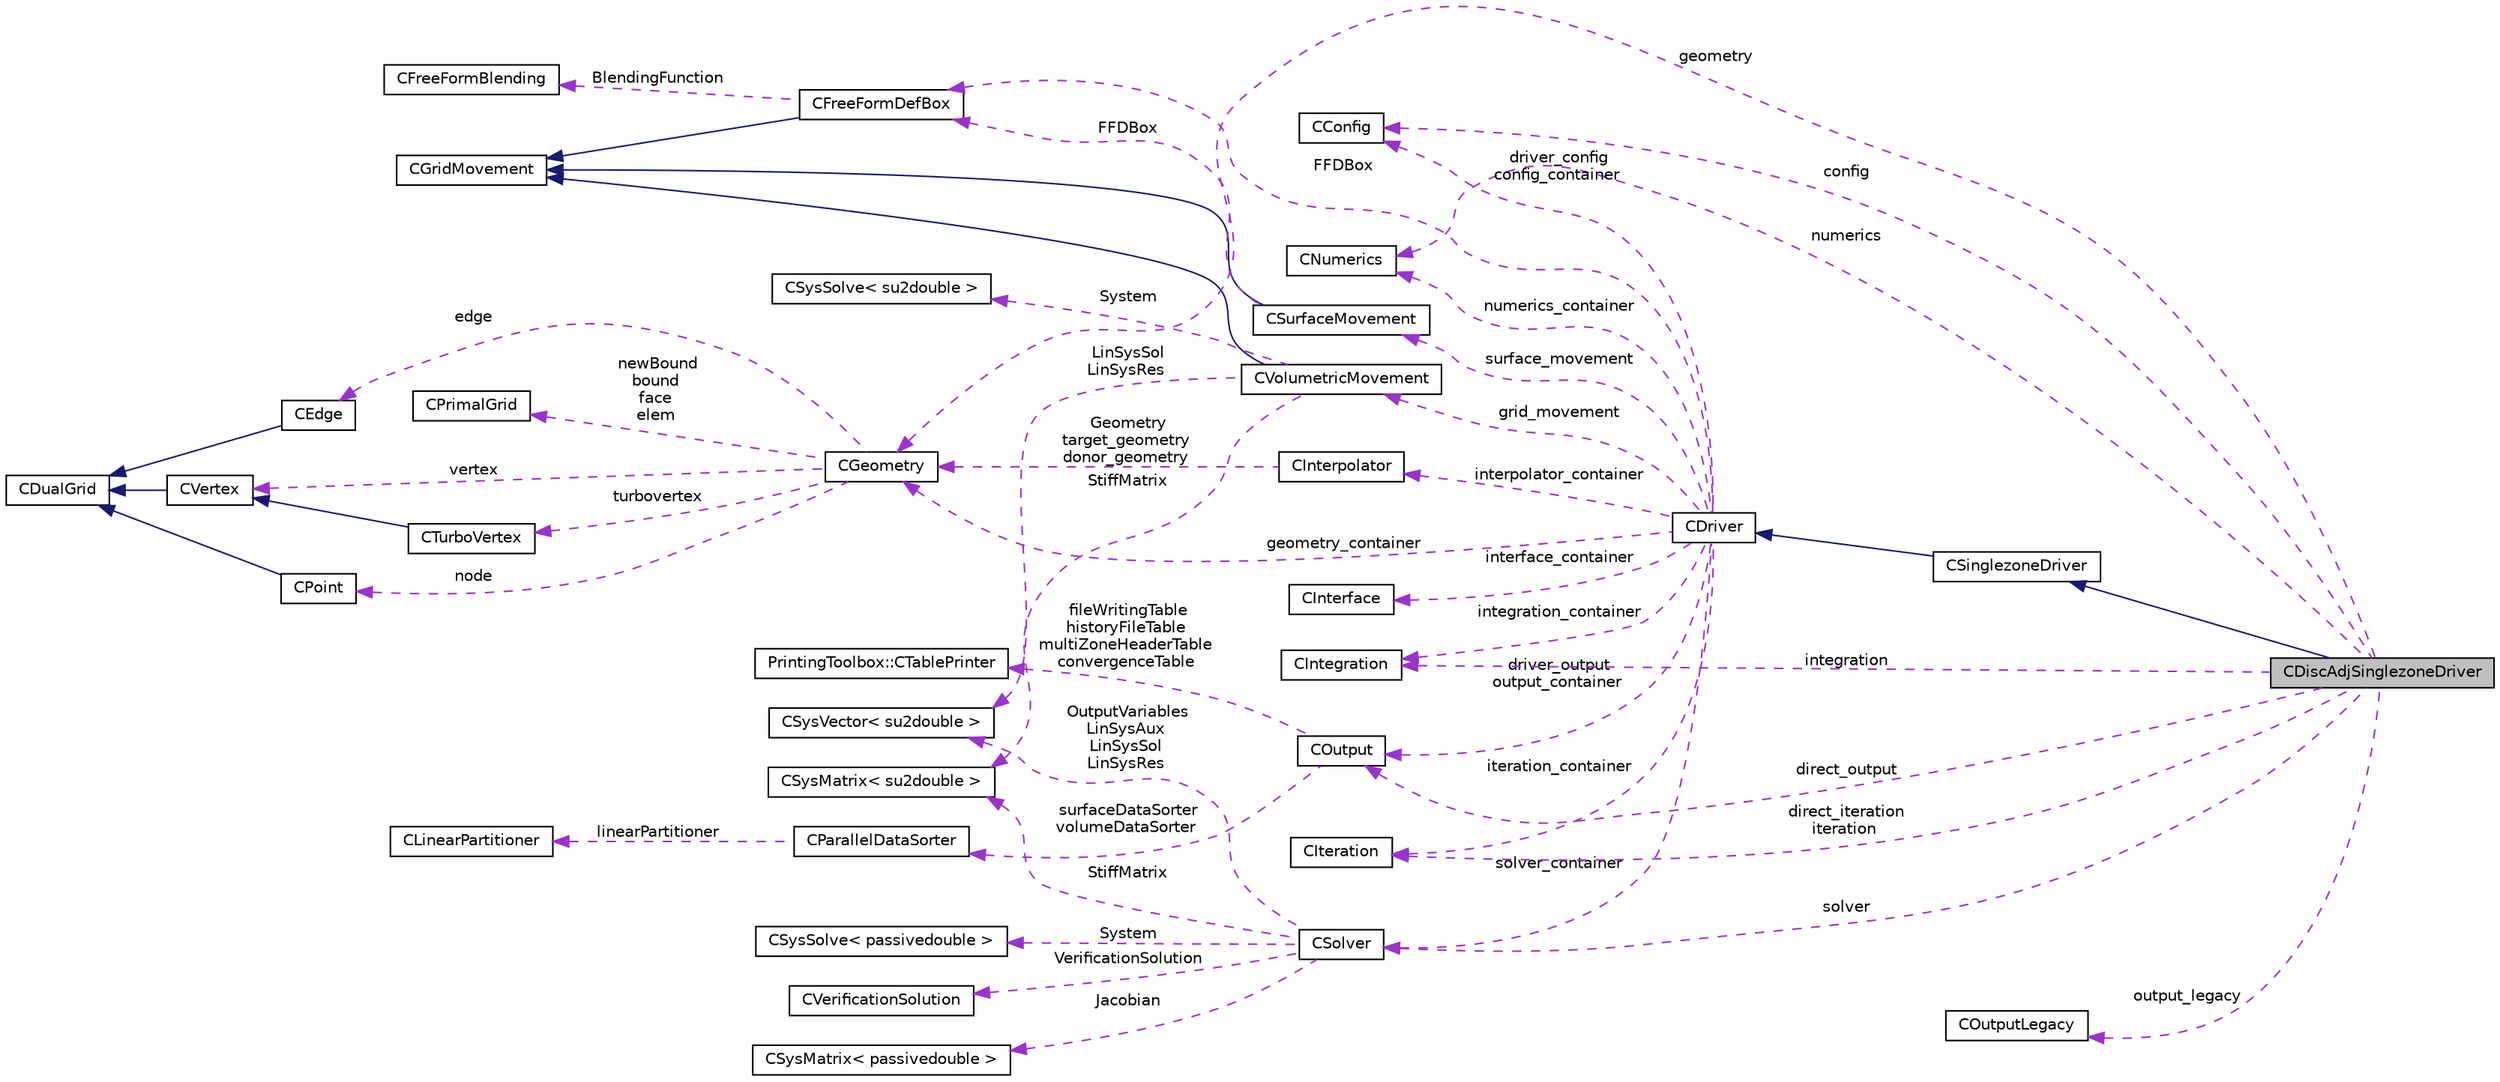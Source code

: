 digraph "CDiscAdjSinglezoneDriver"
{
  edge [fontname="Helvetica",fontsize="10",labelfontname="Helvetica",labelfontsize="10"];
  node [fontname="Helvetica",fontsize="10",shape=record];
  rankdir="LR";
  Node3 [label="CDiscAdjSinglezoneDriver",height=0.2,width=0.4,color="black", fillcolor="grey75", style="filled", fontcolor="black"];
  Node4 -> Node3 [dir="back",color="midnightblue",fontsize="10",style="solid",fontname="Helvetica"];
  Node4 [label="CSinglezoneDriver",height=0.2,width=0.4,color="black", fillcolor="white", style="filled",URL="$class_c_singlezone_driver.html",tooltip="Class for driving single-zone solvers. "];
  Node5 -> Node4 [dir="back",color="midnightblue",fontsize="10",style="solid",fontname="Helvetica"];
  Node5 [label="CDriver",height=0.2,width=0.4,color="black", fillcolor="white", style="filled",URL="$class_c_driver.html",tooltip="Parent class for driving an iteration of a single or multi-zone problem. "];
  Node6 -> Node5 [dir="back",color="darkorchid3",fontsize="10",style="dashed",label=" surface_movement" ,fontname="Helvetica"];
  Node6 [label="CSurfaceMovement",height=0.2,width=0.4,color="black", fillcolor="white", style="filled",URL="$class_c_surface_movement.html",tooltip="Class for moving the surface numerical grid. "];
  Node7 -> Node6 [dir="back",color="midnightblue",fontsize="10",style="solid",fontname="Helvetica"];
  Node7 [label="CGridMovement",height=0.2,width=0.4,color="black", fillcolor="white", style="filled",URL="$class_c_grid_movement.html",tooltip="Class for moving the surface and volumetric numerical grid (2D and 3D problems). "];
  Node8 -> Node6 [dir="back",color="darkorchid3",fontsize="10",style="dashed",label=" FFDBox" ,fontname="Helvetica"];
  Node8 [label="CFreeFormDefBox",height=0.2,width=0.4,color="black", fillcolor="white", style="filled",URL="$class_c_free_form_def_box.html",tooltip="Class for defining the free form FFDBox structure. "];
  Node7 -> Node8 [dir="back",color="midnightblue",fontsize="10",style="solid",fontname="Helvetica"];
  Node9 -> Node8 [dir="back",color="darkorchid3",fontsize="10",style="dashed",label=" BlendingFunction" ,fontname="Helvetica"];
  Node9 [label="CFreeFormBlending",height=0.2,width=0.4,color="black", fillcolor="white", style="filled",URL="$class_c_free_form_blending.html",tooltip="Class that defines the particular kind of blending function for the free form deformation. "];
  Node10 -> Node5 [dir="back",color="darkorchid3",fontsize="10",style="dashed",label=" geometry_container" ,fontname="Helvetica"];
  Node10 [label="CGeometry",height=0.2,width=0.4,color="black", fillcolor="white", style="filled",URL="$class_c_geometry.html",tooltip="Parent class for defining the geometry of the problem (complete geometry, multigrid agglomerated geom..."];
  Node11 -> Node10 [dir="back",color="darkorchid3",fontsize="10",style="dashed",label=" turbovertex" ,fontname="Helvetica"];
  Node11 [label="CTurboVertex",height=0.2,width=0.4,color="black", fillcolor="white", style="filled",URL="$class_c_turbo_vertex.html",tooltip="Class for vertex definition for turbomachinery (equivalent to edges, but for the boundaries). "];
  Node12 -> Node11 [dir="back",color="midnightblue",fontsize="10",style="solid",fontname="Helvetica"];
  Node12 [label="CVertex",height=0.2,width=0.4,color="black", fillcolor="white", style="filled",URL="$class_c_vertex.html",tooltip="Class for vertex definition (equivalent to edges, but for the boundaries). "];
  Node13 -> Node12 [dir="back",color="midnightblue",fontsize="10",style="solid",fontname="Helvetica"];
  Node13 [label="CDualGrid",height=0.2,width=0.4,color="black", fillcolor="white", style="filled",URL="$class_c_dual_grid.html",tooltip="Class for controlling the dual volume definition. The dual volume is compose by three main elements: ..."];
  Node14 -> Node10 [dir="back",color="darkorchid3",fontsize="10",style="dashed",label=" newBound\nbound\nface\nelem" ,fontname="Helvetica"];
  Node14 [label="CPrimalGrid",height=0.2,width=0.4,color="black", fillcolor="white", style="filled",URL="$class_c_primal_grid.html",tooltip="Class to define the numerical primal grid. "];
  Node12 -> Node10 [dir="back",color="darkorchid3",fontsize="10",style="dashed",label=" vertex" ,fontname="Helvetica"];
  Node15 -> Node10 [dir="back",color="darkorchid3",fontsize="10",style="dashed",label=" edge" ,fontname="Helvetica"];
  Node15 [label="CEdge",height=0.2,width=0.4,color="black", fillcolor="white", style="filled",URL="$class_c_edge.html",tooltip="Class for defining an edge. "];
  Node13 -> Node15 [dir="back",color="midnightblue",fontsize="10",style="solid",fontname="Helvetica"];
  Node16 -> Node10 [dir="back",color="darkorchid3",fontsize="10",style="dashed",label=" node" ,fontname="Helvetica"];
  Node16 [label="CPoint",height=0.2,width=0.4,color="black", fillcolor="white", style="filled",URL="$class_c_point.html",tooltip="Class for point definition (including control volume definition). "];
  Node13 -> Node16 [dir="back",color="midnightblue",fontsize="10",style="solid",fontname="Helvetica"];
  Node17 -> Node5 [dir="back",color="darkorchid3",fontsize="10",style="dashed",label=" numerics_container" ,fontname="Helvetica"];
  Node17 [label="CNumerics",height=0.2,width=0.4,color="black", fillcolor="white", style="filled",URL="$class_c_numerics.html",tooltip="Class for defining the numerical methods. "];
  Node18 -> Node5 [dir="back",color="darkorchid3",fontsize="10",style="dashed",label=" interface_container" ,fontname="Helvetica"];
  Node18 [label="CInterface",height=0.2,width=0.4,color="black", fillcolor="white", style="filled",URL="$class_c_interface.html",tooltip="Main class for defining the physical transfer of information. "];
  Node19 -> Node5 [dir="back",color="darkorchid3",fontsize="10",style="dashed",label=" driver_output\noutput_container" ,fontname="Helvetica"];
  Node19 [label="COutput",height=0.2,width=0.4,color="black", fillcolor="white", style="filled",URL="$class_c_output.html",tooltip="Class for writing the convergence history and to write solution data to file. "];
  Node20 -> Node19 [dir="back",color="darkorchid3",fontsize="10",style="dashed",label=" surfaceDataSorter\nvolumeDataSorter" ,fontname="Helvetica"];
  Node20 [label="CParallelDataSorter",height=0.2,width=0.4,color="black", fillcolor="white", style="filled",URL="$class_c_parallel_data_sorter.html"];
  Node21 -> Node20 [dir="back",color="darkorchid3",fontsize="10",style="dashed",label=" linearPartitioner" ,fontname="Helvetica"];
  Node21 [label="CLinearPartitioner",height=0.2,width=0.4,color="black", fillcolor="white", style="filled",URL="$class_c_linear_partitioner.html",tooltip="Helper class that provides the counts for each rank in a linear partitioning given the global count a..."];
  Node22 -> Node19 [dir="back",color="darkorchid3",fontsize="10",style="dashed",label=" fileWritingTable\nhistoryFileTable\nmultiZoneHeaderTable\nconvergenceTable" ,fontname="Helvetica"];
  Node22 [label="PrintingToolbox::CTablePrinter",height=0.2,width=0.4,color="black", fillcolor="white", style="filled",URL="$class_printing_toolbox_1_1_c_table_printer.html",tooltip="Class for writing output in a table. "];
  Node23 -> Node5 [dir="back",color="darkorchid3",fontsize="10",style="dashed",label=" driver_config\nconfig_container" ,fontname="Helvetica"];
  Node23 [label="CConfig",height=0.2,width=0.4,color="black", fillcolor="white", style="filled",URL="$class_c_config.html",tooltip="Main class for defining the problem; basically this class reads the configuration file..."];
  Node24 -> Node5 [dir="back",color="darkorchid3",fontsize="10",style="dashed",label=" solver_container" ,fontname="Helvetica"];
  Node24 [label="CSolver",height=0.2,width=0.4,color="black", fillcolor="white", style="filled",URL="$class_c_solver.html",tooltip="Main class for defining the PDE solution, it requires a child class for each particular solver (Euler..."];
  Node25 -> Node24 [dir="back",color="darkorchid3",fontsize="10",style="dashed",label=" StiffMatrix" ,fontname="Helvetica"];
  Node25 [label="CSysMatrix\< su2double \>",height=0.2,width=0.4,color="black", fillcolor="white", style="filled",URL="$class_c_sys_matrix.html"];
  Node26 -> Node24 [dir="back",color="darkorchid3",fontsize="10",style="dashed",label=" OutputVariables\nLinSysAux\nLinSysSol\nLinSysRes" ,fontname="Helvetica"];
  Node26 [label="CSysVector\< su2double \>",height=0.2,width=0.4,color="black", fillcolor="white", style="filled",URL="$class_c_sys_vector.html"];
  Node27 -> Node24 [dir="back",color="darkorchid3",fontsize="10",style="dashed",label=" System" ,fontname="Helvetica"];
  Node27 [label="CSysSolve\< passivedouble \>",height=0.2,width=0.4,color="black", fillcolor="white", style="filled",URL="$class_c_sys_solve.html"];
  Node28 -> Node24 [dir="back",color="darkorchid3",fontsize="10",style="dashed",label=" VerificationSolution" ,fontname="Helvetica"];
  Node28 [label="CVerificationSolution",height=0.2,width=0.4,color="black", fillcolor="white", style="filled",URL="$class_c_verification_solution.html",tooltip="Class for holding verification PDE solutions, e.g., phi = phi(x,y,z,t), used for initial conditions..."];
  Node29 -> Node24 [dir="back",color="darkorchid3",fontsize="10",style="dashed",label=" Jacobian" ,fontname="Helvetica"];
  Node29 [label="CSysMatrix\< passivedouble \>",height=0.2,width=0.4,color="black", fillcolor="white", style="filled",URL="$class_c_sys_matrix.html"];
  Node8 -> Node5 [dir="back",color="darkorchid3",fontsize="10",style="dashed",label=" FFDBox" ,fontname="Helvetica"];
  Node30 -> Node5 [dir="back",color="darkorchid3",fontsize="10",style="dashed",label=" integration_container" ,fontname="Helvetica"];
  Node30 [label="CIntegration",height=0.2,width=0.4,color="black", fillcolor="white", style="filled",URL="$class_c_integration.html",tooltip="Main class for doing the space integration, time integration, and monitoring of a system of Partial D..."];
  Node31 -> Node5 [dir="back",color="darkorchid3",fontsize="10",style="dashed",label=" interpolator_container" ,fontname="Helvetica"];
  Node31 [label="CInterpolator",height=0.2,width=0.4,color="black", fillcolor="white", style="filled",URL="$class_c_interpolator.html",tooltip="Main class for defining the interpolator, it requires a child class for each particular interpolation..."];
  Node10 -> Node31 [dir="back",color="darkorchid3",fontsize="10",style="dashed",label=" Geometry\ntarget_geometry\ndonor_geometry" ,fontname="Helvetica"];
  Node32 -> Node5 [dir="back",color="darkorchid3",fontsize="10",style="dashed",label=" grid_movement" ,fontname="Helvetica"];
  Node32 [label="CVolumetricMovement",height=0.2,width=0.4,color="black", fillcolor="white", style="filled",URL="$class_c_volumetric_movement.html",tooltip="Class for moving the volumetric numerical grid. "];
  Node7 -> Node32 [dir="back",color="midnightblue",fontsize="10",style="solid",fontname="Helvetica"];
  Node25 -> Node32 [dir="back",color="darkorchid3",fontsize="10",style="dashed",label=" StiffMatrix" ,fontname="Helvetica"];
  Node26 -> Node32 [dir="back",color="darkorchid3",fontsize="10",style="dashed",label=" LinSysSol\nLinSysRes" ,fontname="Helvetica"];
  Node33 -> Node32 [dir="back",color="darkorchid3",fontsize="10",style="dashed",label=" System" ,fontname="Helvetica"];
  Node33 [label="CSysSolve\< su2double \>",height=0.2,width=0.4,color="black", fillcolor="white", style="filled",URL="$class_c_sys_solve.html"];
  Node34 -> Node5 [dir="back",color="darkorchid3",fontsize="10",style="dashed",label=" iteration_container" ,fontname="Helvetica"];
  Node34 [label="CIteration",height=0.2,width=0.4,color="black", fillcolor="white", style="filled",URL="$class_c_iteration.html",tooltip="Parent class for defining a single iteration of a physics problem. "];
  Node10 -> Node3 [dir="back",color="darkorchid3",fontsize="10",style="dashed",label=" geometry" ,fontname="Helvetica"];
  Node17 -> Node3 [dir="back",color="darkorchid3",fontsize="10",style="dashed",label=" numerics" ,fontname="Helvetica"];
  Node35 -> Node3 [dir="back",color="darkorchid3",fontsize="10",style="dashed",label=" output_legacy" ,fontname="Helvetica"];
  Node35 [label="COutputLegacy",height=0.2,width=0.4,color="black", fillcolor="white", style="filled",URL="$class_c_output_legacy.html",tooltip="Class for writing the flow, adjoint and linearized solver solution (including the history solution..."];
  Node19 -> Node3 [dir="back",color="darkorchid3",fontsize="10",style="dashed",label=" direct_output" ,fontname="Helvetica"];
  Node24 -> Node3 [dir="back",color="darkorchid3",fontsize="10",style="dashed",label=" solver" ,fontname="Helvetica"];
  Node23 -> Node3 [dir="back",color="darkorchid3",fontsize="10",style="dashed",label=" config" ,fontname="Helvetica"];
  Node30 -> Node3 [dir="back",color="darkorchid3",fontsize="10",style="dashed",label=" integration" ,fontname="Helvetica"];
  Node34 -> Node3 [dir="back",color="darkorchid3",fontsize="10",style="dashed",label=" direct_iteration\niteration" ,fontname="Helvetica"];
}
